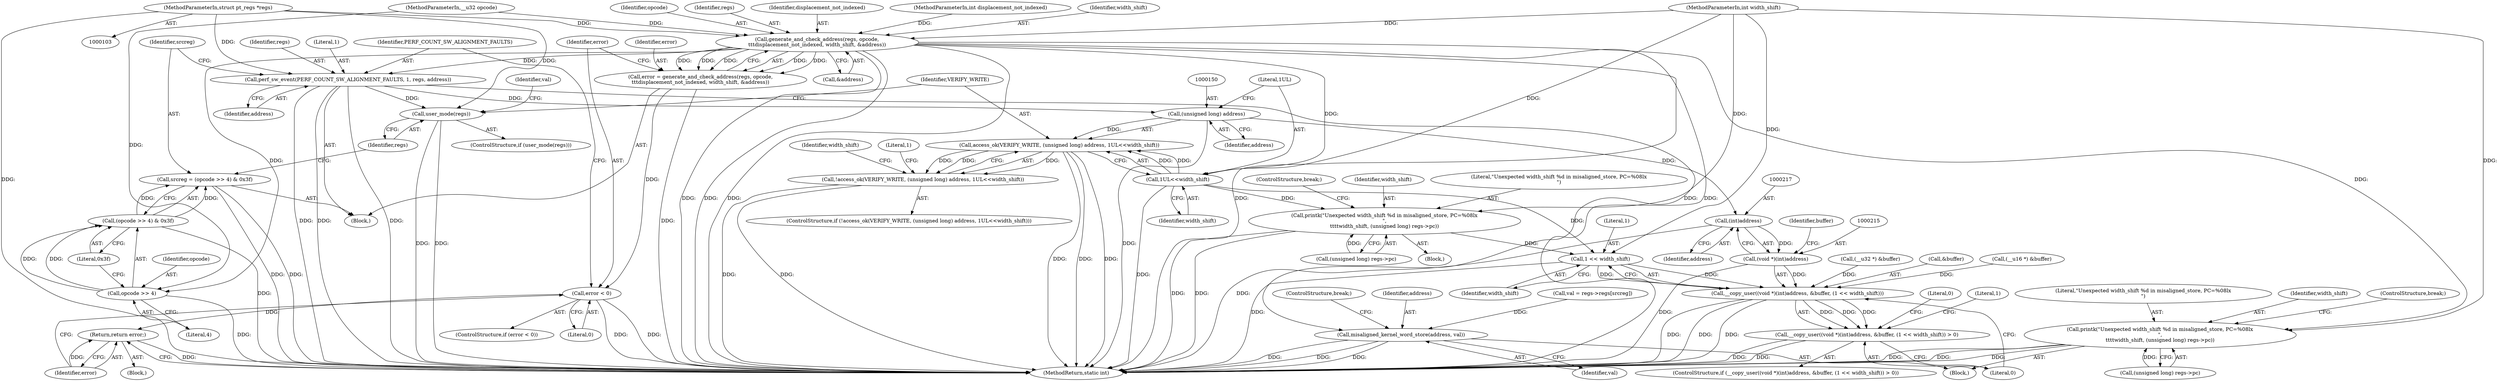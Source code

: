 digraph "0_linux_a8b0ca17b80e92faab46ee7179ba9e99ccb61233_27@pointer" {
"1000104" [label="(MethodParameterIn,struct pt_regs *regs)"];
"1000114" [label="(Call,generate_and_check_address(regs, opcode,\n\t\t\tdisplacement_not_indexed, width_shift, &address))"];
"1000112" [label="(Call,error = generate_and_check_address(regs, opcode,\n\t\t\tdisplacement_not_indexed, width_shift, &address))"];
"1000122" [label="(Call,error < 0)"];
"1000126" [label="(Return,return error;)"];
"1000128" [label="(Call,perf_sw_event(PERF_COUNT_SW_ALIGNMENT_FAULTS, 1, regs, address))"];
"1000141" [label="(Call,user_mode(regs))"];
"1000149" [label="(Call,(unsigned long) address)"];
"1000147" [label="(Call,access_ok(VERIFY_WRITE, (unsigned long) address, 1UL<<width_shift))"];
"1000146" [label="(Call,!access_ok(VERIFY_WRITE, (unsigned long) address, 1UL<<width_shift))"];
"1000216" [label="(Call,(int)address)"];
"1000214" [label="(Call,(void *)(int)address)"];
"1000213" [label="(Call,__copy_user((void *)(int)address, &buffer, (1 << width_shift)))"];
"1000212" [label="(Call,__copy_user((void *)(int)address, &buffer, (1 << width_shift)) > 0)"];
"1000243" [label="(Call,misaligned_kernel_word_store(address, val))"];
"1000136" [label="(Call,opcode >> 4)"];
"1000135" [label="(Call,(opcode >> 4) & 0x3f)"];
"1000133" [label="(Call,srcreg = (opcode >> 4) & 0x3f)"];
"1000152" [label="(Call,1UL<<width_shift)"];
"1000202" [label="(Call,printk(\"Unexpected width_shift %d in misaligned_store, PC=%08lx\n\",\n\t\t\t\twidth_shift, (unsigned long) regs->pc))"];
"1000221" [label="(Call,1 << width_shift)"];
"1000252" [label="(Call,printk(\"Unexpected width_shift %d in misaligned_store, PC=%08lx\n\",\n\t\t\t\twidth_shift, (unsigned long) regs->pc))"];
"1000123" [label="(Identifier,error)"];
"1000213" [label="(Call,__copy_user((void *)(int)address, &buffer, (1 << width_shift)))"];
"1000223" [label="(Identifier,width_shift)"];
"1000137" [label="(Identifier,opcode)"];
"1000141" [label="(Call,user_mode(regs))"];
"1000140" [label="(ControlStructure,if (user_mode(regs)))"];
"1000130" [label="(Literal,1)"];
"1000220" [label="(Identifier,buffer)"];
"1000244" [label="(Identifier,address)"];
"1000212" [label="(Call,__copy_user((void *)(int)address, &buffer, (1 << width_shift)) > 0)"];
"1000139" [label="(Literal,0x3f)"];
"1000147" [label="(Call,access_ok(VERIFY_WRITE, (unsigned long) address, 1UL<<width_shift))"];
"1000211" [label="(ControlStructure,if (__copy_user((void *)(int)address, &buffer, (1 << width_shift)) > 0))"];
"1000263" [label="(MethodReturn,static int)"];
"1000129" [label="(Identifier,PERF_COUNT_SW_ALIGNMENT_FAULTS)"];
"1000131" [label="(Identifier,regs)"];
"1000117" [label="(Identifier,displacement_not_indexed)"];
"1000221" [label="(Call,1 << width_shift)"];
"1000210" [label="(ControlStructure,break;)"];
"1000106" [label="(MethodParameterIn,int displacement_not_indexed)"];
"1000134" [label="(Identifier,srcreg)"];
"1000128" [label="(Call,perf_sw_event(PERF_COUNT_SW_ALIGNMENT_FAULTS, 1, regs, address))"];
"1000126" [label="(Return,return error;)"];
"1000202" [label="(Call,printk(\"Unexpected width_shift %d in misaligned_store, PC=%08lx\n\",\n\t\t\t\twidth_shift, (unsigned long) regs->pc))"];
"1000119" [label="(Call,&address)"];
"1000241" [label="(Block,)"];
"1000107" [label="(MethodParameterIn,int width_shift)"];
"1000108" [label="(Block,)"];
"1000148" [label="(Identifier,VERIFY_WRITE)"];
"1000232" [label="(Call,val = regs->regs[srcreg])"];
"1000138" [label="(Literal,4)"];
"1000145" [label="(ControlStructure,if (!access_ok(VERIFY_WRITE, (unsigned long) address, 1UL<<width_shift)))"];
"1000243" [label="(Call,misaligned_kernel_word_store(address, val))"];
"1000233" [label="(Identifier,val)"];
"1000151" [label="(Identifier,address)"];
"1000118" [label="(Identifier,width_shift)"];
"1000262" [label="(Literal,0)"];
"1000136" [label="(Call,opcode >> 4)"];
"1000132" [label="(Identifier,address)"];
"1000135" [label="(Call,(opcode >> 4) & 0x3f)"];
"1000114" [label="(Call,generate_and_check_address(regs, opcode,\n\t\t\tdisplacement_not_indexed, width_shift, &address))"];
"1000154" [label="(Identifier,width_shift)"];
"1000113" [label="(Identifier,error)"];
"1000122" [label="(Call,error < 0)"];
"1000105" [label="(MethodParameterIn,__u32 opcode)"];
"1000246" [label="(ControlStructure,break;)"];
"1000133" [label="(Call,srcreg = (opcode >> 4) & 0x3f)"];
"1000253" [label="(Literal,\"Unexpected width_shift %d in misaligned_store, PC=%08lx\n\")"];
"1000180" [label="(Call,(__u32 *) &buffer)"];
"1000112" [label="(Call,error = generate_and_check_address(regs, opcode,\n\t\t\tdisplacement_not_indexed, width_shift, &address))"];
"1000146" [label="(Call,!access_ok(VERIFY_WRITE, (unsigned long) address, 1UL<<width_shift))"];
"1000205" [label="(Call,(unsigned long) regs->pc)"];
"1000116" [label="(Identifier,opcode)"];
"1000161" [label="(Block,)"];
"1000254" [label="(Identifier,width_shift)"];
"1000204" [label="(Identifier,width_shift)"];
"1000104" [label="(MethodParameterIn,struct pt_regs *regs)"];
"1000219" [label="(Call,&buffer)"];
"1000203" [label="(Literal,\"Unexpected width_shift %d in misaligned_store, PC=%08lx\n\")"];
"1000153" [label="(Literal,1UL)"];
"1000152" [label="(Call,1UL<<width_shift)"];
"1000214" [label="(Call,(void *)(int)address)"];
"1000115" [label="(Identifier,regs)"];
"1000125" [label="(Block,)"];
"1000224" [label="(Literal,0)"];
"1000255" [label="(Call,(unsigned long) regs->pc)"];
"1000121" [label="(ControlStructure,if (error < 0))"];
"1000160" [label="(Identifier,width_shift)"];
"1000127" [label="(Identifier,error)"];
"1000165" [label="(Call,(__u16 *) &buffer)"];
"1000222" [label="(Literal,1)"];
"1000158" [label="(Literal,1)"];
"1000218" [label="(Identifier,address)"];
"1000228" [label="(Literal,1)"];
"1000149" [label="(Call,(unsigned long) address)"];
"1000252" [label="(Call,printk(\"Unexpected width_shift %d in misaligned_store, PC=%08lx\n\",\n\t\t\t\twidth_shift, (unsigned long) regs->pc))"];
"1000245" [label="(Identifier,val)"];
"1000142" [label="(Identifier,regs)"];
"1000260" [label="(ControlStructure,break;)"];
"1000216" [label="(Call,(int)address)"];
"1000124" [label="(Literal,0)"];
"1000104" -> "1000103"  [label="AST: "];
"1000104" -> "1000263"  [label="DDG: "];
"1000104" -> "1000114"  [label="DDG: "];
"1000104" -> "1000128"  [label="DDG: "];
"1000104" -> "1000141"  [label="DDG: "];
"1000114" -> "1000112"  [label="AST: "];
"1000114" -> "1000119"  [label="CFG: "];
"1000115" -> "1000114"  [label="AST: "];
"1000116" -> "1000114"  [label="AST: "];
"1000117" -> "1000114"  [label="AST: "];
"1000118" -> "1000114"  [label="AST: "];
"1000119" -> "1000114"  [label="AST: "];
"1000112" -> "1000114"  [label="CFG: "];
"1000114" -> "1000263"  [label="DDG: "];
"1000114" -> "1000263"  [label="DDG: "];
"1000114" -> "1000263"  [label="DDG: "];
"1000114" -> "1000263"  [label="DDG: "];
"1000114" -> "1000263"  [label="DDG: "];
"1000114" -> "1000112"  [label="DDG: "];
"1000114" -> "1000112"  [label="DDG: "];
"1000114" -> "1000112"  [label="DDG: "];
"1000114" -> "1000112"  [label="DDG: "];
"1000114" -> "1000112"  [label="DDG: "];
"1000105" -> "1000114"  [label="DDG: "];
"1000106" -> "1000114"  [label="DDG: "];
"1000107" -> "1000114"  [label="DDG: "];
"1000114" -> "1000128"  [label="DDG: "];
"1000114" -> "1000136"  [label="DDG: "];
"1000114" -> "1000152"  [label="DDG: "];
"1000114" -> "1000252"  [label="DDG: "];
"1000112" -> "1000108"  [label="AST: "];
"1000113" -> "1000112"  [label="AST: "];
"1000123" -> "1000112"  [label="CFG: "];
"1000112" -> "1000263"  [label="DDG: "];
"1000112" -> "1000122"  [label="DDG: "];
"1000122" -> "1000121"  [label="AST: "];
"1000122" -> "1000124"  [label="CFG: "];
"1000123" -> "1000122"  [label="AST: "];
"1000124" -> "1000122"  [label="AST: "];
"1000127" -> "1000122"  [label="CFG: "];
"1000129" -> "1000122"  [label="CFG: "];
"1000122" -> "1000263"  [label="DDG: "];
"1000122" -> "1000263"  [label="DDG: "];
"1000122" -> "1000126"  [label="DDG: "];
"1000126" -> "1000125"  [label="AST: "];
"1000126" -> "1000127"  [label="CFG: "];
"1000127" -> "1000126"  [label="AST: "];
"1000263" -> "1000126"  [label="CFG: "];
"1000126" -> "1000263"  [label="DDG: "];
"1000127" -> "1000126"  [label="DDG: "];
"1000128" -> "1000108"  [label="AST: "];
"1000128" -> "1000132"  [label="CFG: "];
"1000129" -> "1000128"  [label="AST: "];
"1000130" -> "1000128"  [label="AST: "];
"1000131" -> "1000128"  [label="AST: "];
"1000132" -> "1000128"  [label="AST: "];
"1000134" -> "1000128"  [label="CFG: "];
"1000128" -> "1000263"  [label="DDG: "];
"1000128" -> "1000263"  [label="DDG: "];
"1000128" -> "1000263"  [label="DDG: "];
"1000128" -> "1000141"  [label="DDG: "];
"1000128" -> "1000149"  [label="DDG: "];
"1000128" -> "1000243"  [label="DDG: "];
"1000141" -> "1000140"  [label="AST: "];
"1000141" -> "1000142"  [label="CFG: "];
"1000142" -> "1000141"  [label="AST: "];
"1000148" -> "1000141"  [label="CFG: "];
"1000233" -> "1000141"  [label="CFG: "];
"1000141" -> "1000263"  [label="DDG: "];
"1000141" -> "1000263"  [label="DDG: "];
"1000149" -> "1000147"  [label="AST: "];
"1000149" -> "1000151"  [label="CFG: "];
"1000150" -> "1000149"  [label="AST: "];
"1000151" -> "1000149"  [label="AST: "];
"1000153" -> "1000149"  [label="CFG: "];
"1000149" -> "1000263"  [label="DDG: "];
"1000149" -> "1000147"  [label="DDG: "];
"1000149" -> "1000216"  [label="DDG: "];
"1000147" -> "1000146"  [label="AST: "];
"1000147" -> "1000152"  [label="CFG: "];
"1000148" -> "1000147"  [label="AST: "];
"1000152" -> "1000147"  [label="AST: "];
"1000146" -> "1000147"  [label="CFG: "];
"1000147" -> "1000263"  [label="DDG: "];
"1000147" -> "1000263"  [label="DDG: "];
"1000147" -> "1000263"  [label="DDG: "];
"1000147" -> "1000146"  [label="DDG: "];
"1000147" -> "1000146"  [label="DDG: "];
"1000147" -> "1000146"  [label="DDG: "];
"1000152" -> "1000147"  [label="DDG: "];
"1000152" -> "1000147"  [label="DDG: "];
"1000146" -> "1000145"  [label="AST: "];
"1000158" -> "1000146"  [label="CFG: "];
"1000160" -> "1000146"  [label="CFG: "];
"1000146" -> "1000263"  [label="DDG: "];
"1000146" -> "1000263"  [label="DDG: "];
"1000216" -> "1000214"  [label="AST: "];
"1000216" -> "1000218"  [label="CFG: "];
"1000217" -> "1000216"  [label="AST: "];
"1000218" -> "1000216"  [label="AST: "];
"1000214" -> "1000216"  [label="CFG: "];
"1000216" -> "1000263"  [label="DDG: "];
"1000216" -> "1000214"  [label="DDG: "];
"1000214" -> "1000213"  [label="AST: "];
"1000215" -> "1000214"  [label="AST: "];
"1000220" -> "1000214"  [label="CFG: "];
"1000214" -> "1000263"  [label="DDG: "];
"1000214" -> "1000213"  [label="DDG: "];
"1000213" -> "1000212"  [label="AST: "];
"1000213" -> "1000221"  [label="CFG: "];
"1000219" -> "1000213"  [label="AST: "];
"1000221" -> "1000213"  [label="AST: "];
"1000224" -> "1000213"  [label="CFG: "];
"1000213" -> "1000263"  [label="DDG: "];
"1000213" -> "1000263"  [label="DDG: "];
"1000213" -> "1000263"  [label="DDG: "];
"1000213" -> "1000212"  [label="DDG: "];
"1000213" -> "1000212"  [label="DDG: "];
"1000213" -> "1000212"  [label="DDG: "];
"1000180" -> "1000213"  [label="DDG: "];
"1000165" -> "1000213"  [label="DDG: "];
"1000221" -> "1000213"  [label="DDG: "];
"1000221" -> "1000213"  [label="DDG: "];
"1000212" -> "1000211"  [label="AST: "];
"1000212" -> "1000224"  [label="CFG: "];
"1000224" -> "1000212"  [label="AST: "];
"1000228" -> "1000212"  [label="CFG: "];
"1000262" -> "1000212"  [label="CFG: "];
"1000212" -> "1000263"  [label="DDG: "];
"1000212" -> "1000263"  [label="DDG: "];
"1000243" -> "1000241"  [label="AST: "];
"1000243" -> "1000245"  [label="CFG: "];
"1000244" -> "1000243"  [label="AST: "];
"1000245" -> "1000243"  [label="AST: "];
"1000246" -> "1000243"  [label="CFG: "];
"1000243" -> "1000263"  [label="DDG: "];
"1000243" -> "1000263"  [label="DDG: "];
"1000243" -> "1000263"  [label="DDG: "];
"1000232" -> "1000243"  [label="DDG: "];
"1000136" -> "1000135"  [label="AST: "];
"1000136" -> "1000138"  [label="CFG: "];
"1000137" -> "1000136"  [label="AST: "];
"1000138" -> "1000136"  [label="AST: "];
"1000139" -> "1000136"  [label="CFG: "];
"1000136" -> "1000263"  [label="DDG: "];
"1000136" -> "1000135"  [label="DDG: "];
"1000136" -> "1000135"  [label="DDG: "];
"1000105" -> "1000136"  [label="DDG: "];
"1000135" -> "1000133"  [label="AST: "];
"1000135" -> "1000139"  [label="CFG: "];
"1000139" -> "1000135"  [label="AST: "];
"1000133" -> "1000135"  [label="CFG: "];
"1000135" -> "1000263"  [label="DDG: "];
"1000135" -> "1000133"  [label="DDG: "];
"1000135" -> "1000133"  [label="DDG: "];
"1000133" -> "1000108"  [label="AST: "];
"1000134" -> "1000133"  [label="AST: "];
"1000142" -> "1000133"  [label="CFG: "];
"1000133" -> "1000263"  [label="DDG: "];
"1000133" -> "1000263"  [label="DDG: "];
"1000152" -> "1000154"  [label="CFG: "];
"1000153" -> "1000152"  [label="AST: "];
"1000154" -> "1000152"  [label="AST: "];
"1000152" -> "1000263"  [label="DDG: "];
"1000107" -> "1000152"  [label="DDG: "];
"1000152" -> "1000202"  [label="DDG: "];
"1000152" -> "1000221"  [label="DDG: "];
"1000202" -> "1000161"  [label="AST: "];
"1000202" -> "1000205"  [label="CFG: "];
"1000203" -> "1000202"  [label="AST: "];
"1000204" -> "1000202"  [label="AST: "];
"1000205" -> "1000202"  [label="AST: "];
"1000210" -> "1000202"  [label="CFG: "];
"1000202" -> "1000263"  [label="DDG: "];
"1000202" -> "1000263"  [label="DDG: "];
"1000107" -> "1000202"  [label="DDG: "];
"1000205" -> "1000202"  [label="DDG: "];
"1000202" -> "1000221"  [label="DDG: "];
"1000221" -> "1000223"  [label="CFG: "];
"1000222" -> "1000221"  [label="AST: "];
"1000223" -> "1000221"  [label="AST: "];
"1000221" -> "1000263"  [label="DDG: "];
"1000107" -> "1000221"  [label="DDG: "];
"1000252" -> "1000241"  [label="AST: "];
"1000252" -> "1000255"  [label="CFG: "];
"1000253" -> "1000252"  [label="AST: "];
"1000254" -> "1000252"  [label="AST: "];
"1000255" -> "1000252"  [label="AST: "];
"1000260" -> "1000252"  [label="CFG: "];
"1000252" -> "1000263"  [label="DDG: "];
"1000252" -> "1000263"  [label="DDG: "];
"1000252" -> "1000263"  [label="DDG: "];
"1000107" -> "1000252"  [label="DDG: "];
"1000255" -> "1000252"  [label="DDG: "];
}
